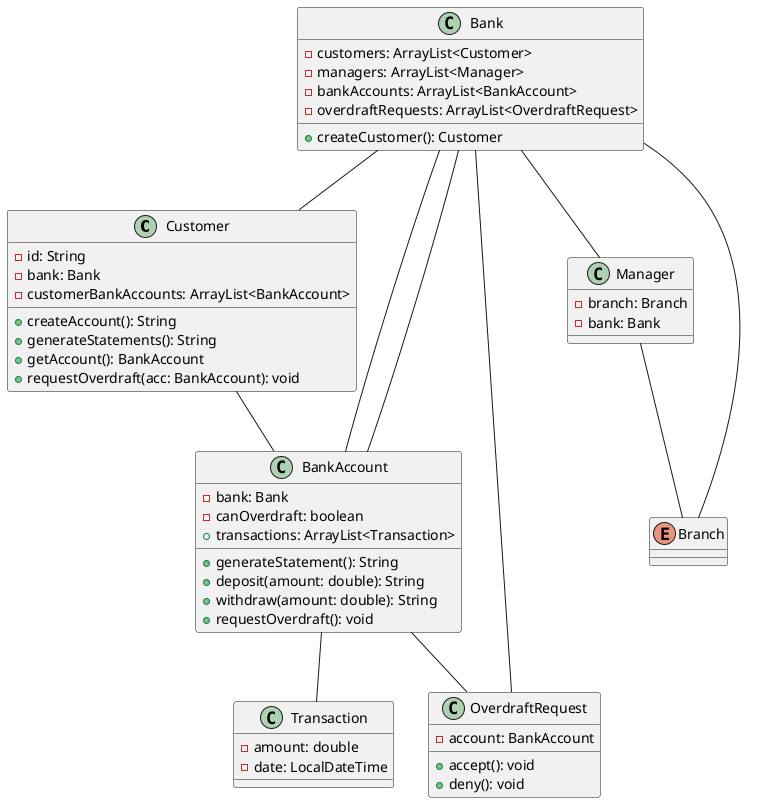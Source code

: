 @startuml
class Customer{
    - id: String
    - bank: Bank
    - customerBankAccounts: ArrayList<BankAccount>
    + createAccount(): String
    + generateStatements(): String
    + getAccount(): BankAccount
    + requestOverdraft(acc: BankAccount): void
}
Customer -- BankAccount

class BankAccount{
    - bank: Bank
    - canOverdraft: boolean
    + transactions: ArrayList<Transaction>
    + generateStatement(): String
    + deposit(amount: double): String
    + withdraw(amount: double): String
    + requestOverdraft(): void
}

Bank -- BankAccount
BankAccount -- Transaction
BankAccount -- OverdraftRequest


class OverdraftRequest{
    - account: BankAccount
    + accept(): void
    + deny(): void
}


class Transaction{
    -amount: double
    -date: LocalDateTime
}

class Bank{
    - customers: ArrayList<Customer>
    - managers: ArrayList<Manager>
    - bankAccounts: ArrayList<BankAccount>
    - overdraftRequests: ArrayList<OverdraftRequest>
    + createCustomer(): Customer
}
Bank -- Customer
Bank -- Manager
Bank -- BankAccount
Bank -- OverdraftRequest
Bank -- Branch






class Manager{
    - branch: Branch
    - bank: Bank


}
Manager -- Branch

enum Branch{}

@enduml